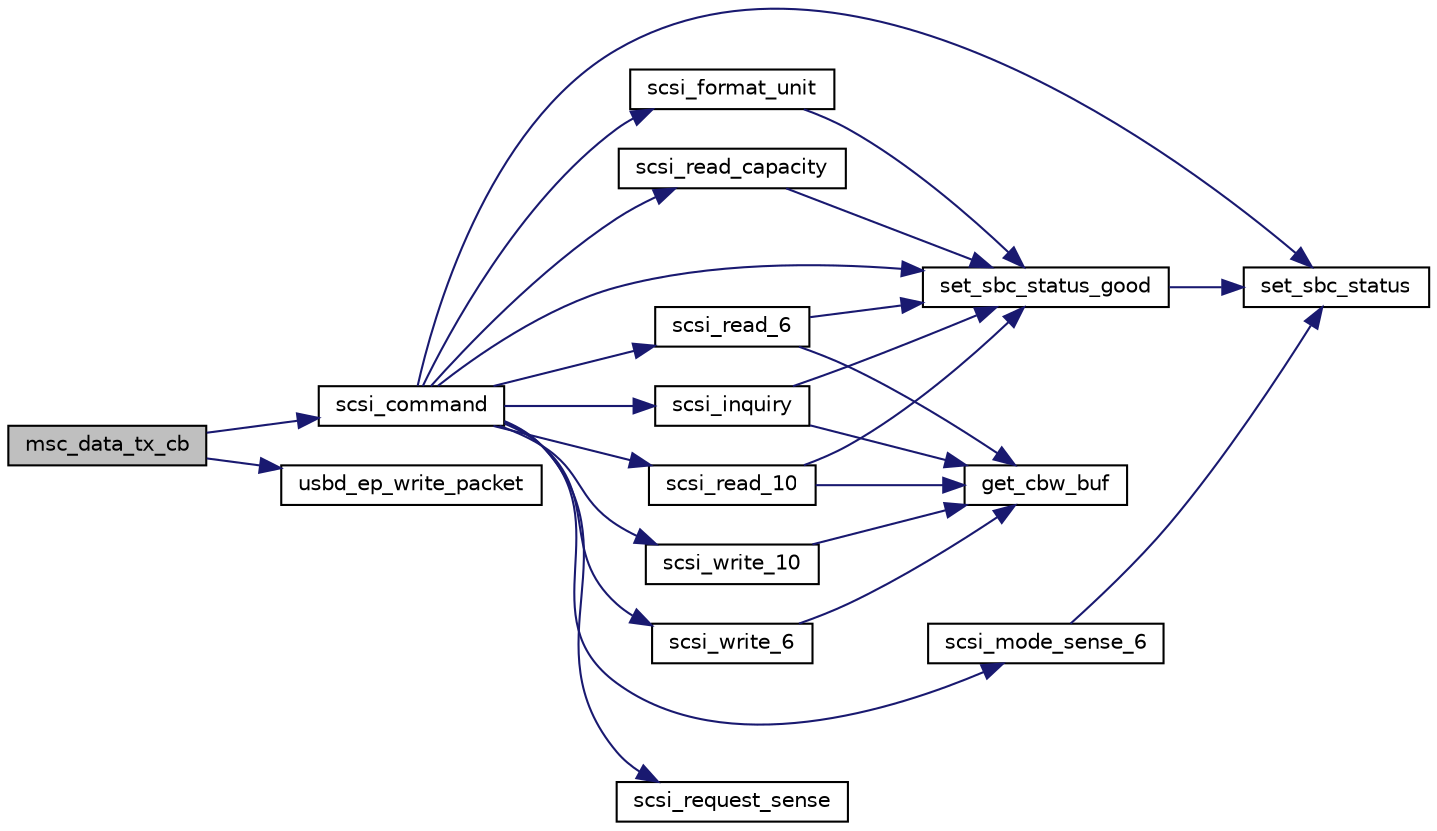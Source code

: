 digraph "msc_data_tx_cb"
{
  edge [fontname="Helvetica",fontsize="10",labelfontname="Helvetica",labelfontsize="10"];
  node [fontname="Helvetica",fontsize="10",shape=record];
  rankdir="LR";
  Node1 [label="msc_data_tx_cb",height=0.2,width=0.4,color="black", fillcolor="grey75", style="filled", fontcolor="black"];
  Node1 -> Node2 [color="midnightblue",fontsize="10",style="solid",fontname="Helvetica"];
  Node2 [label="scsi_command",height=0.2,width=0.4,color="black", fillcolor="white", style="filled",URL="$usb__msc_8c.html#ad834e80e08a1fc52cb6c2a7e4c60e7c4"];
  Node2 -> Node3 [color="midnightblue",fontsize="10",style="solid",fontname="Helvetica"];
  Node3 [label="set_sbc_status_good",height=0.2,width=0.4,color="black", fillcolor="white", style="filled",URL="$usb__msc_8c.html#acea2b1d4fda2777c7729104dfb3109ba"];
  Node3 -> Node4 [color="midnightblue",fontsize="10",style="solid",fontname="Helvetica"];
  Node4 [label="set_sbc_status",height=0.2,width=0.4,color="black", fillcolor="white", style="filled",URL="$usb__msc_8c.html#a285558a874e454328ae7cba96306b253"];
  Node2 -> Node5 [color="midnightblue",fontsize="10",style="solid",fontname="Helvetica"];
  Node5 [label="scsi_format_unit",height=0.2,width=0.4,color="black", fillcolor="white", style="filled",URL="$usb__msc_8c.html#a0ba002041133ce594072c4669a888423"];
  Node5 -> Node3 [color="midnightblue",fontsize="10",style="solid",fontname="Helvetica"];
  Node2 -> Node6 [color="midnightblue",fontsize="10",style="solid",fontname="Helvetica"];
  Node6 [label="scsi_request_sense",height=0.2,width=0.4,color="black", fillcolor="white", style="filled",URL="$usb__msc_8c.html#a4db898a25d3e9e5a3187c6489a8fcd9d"];
  Node2 -> Node7 [color="midnightblue",fontsize="10",style="solid",fontname="Helvetica"];
  Node7 [label="scsi_mode_sense_6",height=0.2,width=0.4,color="black", fillcolor="white", style="filled",URL="$usb__msc_8c.html#a3a155b5971bdfabd70a4d964fd175da1"];
  Node7 -> Node4 [color="midnightblue",fontsize="10",style="solid",fontname="Helvetica"];
  Node2 -> Node8 [color="midnightblue",fontsize="10",style="solid",fontname="Helvetica"];
  Node8 [label="scsi_read_6",height=0.2,width=0.4,color="black", fillcolor="white", style="filled",URL="$usb__msc_8c.html#a700c7b32d7db1ab7d9a55fb750cfed1a"];
  Node8 -> Node9 [color="midnightblue",fontsize="10",style="solid",fontname="Helvetica"];
  Node9 [label="get_cbw_buf",height=0.2,width=0.4,color="black", fillcolor="white", style="filled",URL="$usb__msc_8c.html#ac5b311ee22d1d86e3bf5d93cd23d78d7"];
  Node8 -> Node3 [color="midnightblue",fontsize="10",style="solid",fontname="Helvetica"];
  Node2 -> Node10 [color="midnightblue",fontsize="10",style="solid",fontname="Helvetica"];
  Node10 [label="scsi_inquiry",height=0.2,width=0.4,color="black", fillcolor="white", style="filled",URL="$usb__msc_8c.html#a85cd7451c1bfc24383b60bd8b53073a1"];
  Node10 -> Node9 [color="midnightblue",fontsize="10",style="solid",fontname="Helvetica"];
  Node10 -> Node3 [color="midnightblue",fontsize="10",style="solid",fontname="Helvetica"];
  Node2 -> Node11 [color="midnightblue",fontsize="10",style="solid",fontname="Helvetica"];
  Node11 [label="scsi_read_capacity",height=0.2,width=0.4,color="black", fillcolor="white", style="filled",URL="$usb__msc_8c.html#a40e07cb7889a673d30d93cae4187a5ec"];
  Node11 -> Node3 [color="midnightblue",fontsize="10",style="solid",fontname="Helvetica"];
  Node2 -> Node12 [color="midnightblue",fontsize="10",style="solid",fontname="Helvetica"];
  Node12 [label="scsi_read_10",height=0.2,width=0.4,color="black", fillcolor="white", style="filled",URL="$usb__msc_8c.html#aa9340553bfc7682037cce665df163506"];
  Node12 -> Node9 [color="midnightblue",fontsize="10",style="solid",fontname="Helvetica"];
  Node12 -> Node3 [color="midnightblue",fontsize="10",style="solid",fontname="Helvetica"];
  Node2 -> Node13 [color="midnightblue",fontsize="10",style="solid",fontname="Helvetica"];
  Node13 [label="scsi_write_6",height=0.2,width=0.4,color="black", fillcolor="white", style="filled",URL="$usb__msc_8c.html#af0e6535bbde2e9a00c6e4c3c77d34540"];
  Node13 -> Node9 [color="midnightblue",fontsize="10",style="solid",fontname="Helvetica"];
  Node2 -> Node14 [color="midnightblue",fontsize="10",style="solid",fontname="Helvetica"];
  Node14 [label="scsi_write_10",height=0.2,width=0.4,color="black", fillcolor="white", style="filled",URL="$usb__msc_8c.html#a67ab7f906e09e9fc149b8fa647a91d2f"];
  Node14 -> Node9 [color="midnightblue",fontsize="10",style="solid",fontname="Helvetica"];
  Node2 -> Node4 [color="midnightblue",fontsize="10",style="solid",fontname="Helvetica"];
  Node1 -> Node15 [color="midnightblue",fontsize="10",style="solid",fontname="Helvetica"];
  Node15 [label="usbd_ep_write_packet",height=0.2,width=0.4,color="black", fillcolor="white", style="filled",URL="$group__usb__driver__defines.html#gaa5b245bdd9757cdc79d1fe721ebcf03f"];
}

